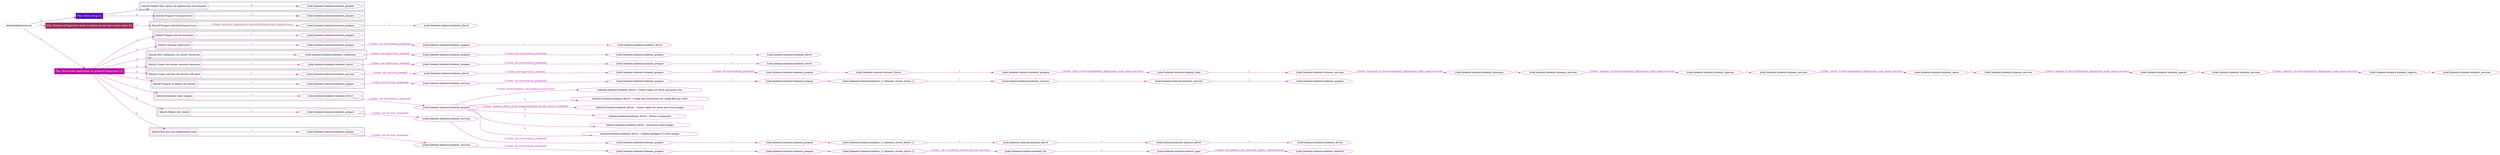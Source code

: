 digraph {
	graph [concentrate=true ordering=in rankdir=LR ratio=fill]
	edge [esep=5 sep=10]
	"kubeinit/playbook.yml" [id=root_node style=dotted]
	play_0250c4ed [label="Play: Initial setup (1)" color="#550ebe" fontcolor="#ffffff" id=play_0250c4ed shape=box style=filled tooltip=localhost]
	"kubeinit/playbook.yml" -> play_0250c4ed [label="1 " color="#550ebe" fontcolor="#550ebe" id=edge_264835b6 labeltooltip="1 " tooltip="1 "]
	subgraph "kubeinit.kubeinit.kubeinit_prepare" {
		role_313498e2 [label="[role] kubeinit.kubeinit.kubeinit_prepare" color="#550ebe" id=role_313498e2 tooltip="kubeinit.kubeinit.kubeinit_prepare"]
	}
	subgraph "kubeinit.kubeinit.kubeinit_prepare" {
		role_b3b03491 [label="[role] kubeinit.kubeinit.kubeinit_prepare" color="#550ebe" id=role_b3b03491 tooltip="kubeinit.kubeinit.kubeinit_prepare"]
	}
	subgraph "Play: Initial setup (1)" {
		play_0250c4ed -> block_9677db88 [label=1 color="#550ebe" fontcolor="#550ebe" id=edge_1c807c0d labeltooltip=1 tooltip=1]
		subgraph cluster_block_9677db88 {
			block_9677db88 [label="[block] Gather facts about the deployment environment" color="#550ebe" id=block_9677db88 labeltooltip="Gather facts about the deployment environment" shape=box tooltip="Gather facts about the deployment environment"]
			block_9677db88 -> role_313498e2 [label="1 " color="#550ebe" fontcolor="#550ebe" id=edge_787f1e77 labeltooltip="1 " tooltip="1 "]
		}
		play_0250c4ed -> block_af6e4ff3 [label=2 color="#550ebe" fontcolor="#550ebe" id=edge_42c6cbb8 labeltooltip=2 tooltip=2]
		subgraph cluster_block_af6e4ff3 {
			block_af6e4ff3 [label="[block] Prepare the hypervisors" color="#550ebe" id=block_af6e4ff3 labeltooltip="Prepare the hypervisors" shape=box tooltip="Prepare the hypervisors"]
			block_af6e4ff3 -> role_b3b03491 [label="1 " color="#550ebe" fontcolor="#550ebe" id=edge_43f7a4f4 labeltooltip="1 " tooltip="1 "]
		}
	}
	play_c23c7d27 [label="Play: Prepare all hypervisor hosts to deploy service and cluster nodes (0)" color="#9b315a" fontcolor="#ffffff" id=play_c23c7d27 shape=box style=filled tooltip="Play: Prepare all hypervisor hosts to deploy service and cluster nodes (0)"]
	"kubeinit/playbook.yml" -> play_c23c7d27 [label="2 " color="#9b315a" fontcolor="#9b315a" id=edge_926d3b26 labeltooltip="2 " tooltip="2 "]
	subgraph "kubeinit.kubeinit.kubeinit_libvirt" {
		role_f18a5204 [label="[role] kubeinit.kubeinit.kubeinit_libvirt" color="#9b315a" id=role_f18a5204 tooltip="kubeinit.kubeinit.kubeinit_libvirt"]
	}
	subgraph "kubeinit.kubeinit.kubeinit_prepare" {
		role_62300429 [label="[role] kubeinit.kubeinit.kubeinit_prepare" color="#9b315a" id=role_62300429 tooltip="kubeinit.kubeinit.kubeinit_prepare"]
		role_62300429 -> role_f18a5204 [label="1 " color="#9b315a" fontcolor="#9b315a" id=edge_59436b8d labeltooltip="1 " tooltip="1 "]
	}
	subgraph "Play: Prepare all hypervisor hosts to deploy service and cluster nodes (0)" {
		play_c23c7d27 -> block_e69ea146 [label=1 color="#9b315a" fontcolor="#9b315a" id=edge_a153cc11 labeltooltip=1 tooltip=1]
		subgraph cluster_block_e69ea146 {
			block_e69ea146 [label="[block] Prepare individual hypervisors" color="#9b315a" id=block_e69ea146 labeltooltip="Prepare individual hypervisors" shape=box tooltip="Prepare individual hypervisors"]
			block_e69ea146 -> role_62300429 [label="1 [when: inventory_hostname in hostvars['kubeinit-facts'].hypervisors]" color="#9b315a" fontcolor="#9b315a" id=edge_81437d45 labeltooltip="1 [when: inventory_hostname in hostvars['kubeinit-facts'].hypervisors]" tooltip="1 [when: inventory_hostname in hostvars['kubeinit-facts'].hypervisors]"]
		}
	}
	play_9679779e [label="Play: Run cluster deployment on prepared hypervisors (1)" color="#ba12aa" fontcolor="#ffffff" id=play_9679779e shape=box style=filled tooltip=localhost]
	"kubeinit/playbook.yml" -> play_9679779e [label="3 " color="#ba12aa" fontcolor="#ba12aa" id=edge_01533f41 labeltooltip="3 " tooltip="3 "]
	subgraph "kubeinit.kubeinit.kubeinit_prepare" {
		role_8bfe4a08 [label="[role] kubeinit.kubeinit.kubeinit_prepare" color="#ba12aa" id=role_8bfe4a08 tooltip="kubeinit.kubeinit.kubeinit_prepare"]
	}
	subgraph "kubeinit.kubeinit.kubeinit_libvirt" {
		role_6bb9042a [label="[role] kubeinit.kubeinit.kubeinit_libvirt" color="#ba12aa" id=role_6bb9042a tooltip="kubeinit.kubeinit.kubeinit_libvirt"]
	}
	subgraph "kubeinit.kubeinit.kubeinit_prepare" {
		role_cb1fe3b3 [label="[role] kubeinit.kubeinit.kubeinit_prepare" color="#ba12aa" id=role_cb1fe3b3 tooltip="kubeinit.kubeinit.kubeinit_prepare"]
		role_cb1fe3b3 -> role_6bb9042a [label="1 " color="#ba12aa" fontcolor="#ba12aa" id=edge_0d8b8ebd labeltooltip="1 " tooltip="1 "]
	}
	subgraph "kubeinit.kubeinit.kubeinit_prepare" {
		role_0906176f [label="[role] kubeinit.kubeinit.kubeinit_prepare" color="#ba12aa" id=role_0906176f tooltip="kubeinit.kubeinit.kubeinit_prepare"]
		role_0906176f -> role_cb1fe3b3 [label="1 [when: not environment_prepared]" color="#ba12aa" fontcolor="#ba12aa" id=edge_a91b85e6 labeltooltip="1 [when: not environment_prepared]" tooltip="1 [when: not environment_prepared]"]
	}
	subgraph "kubeinit.kubeinit.kubeinit_libvirt" {
		role_e44adf42 [label="[role] kubeinit.kubeinit.kubeinit_libvirt" color="#ba12aa" id=role_e44adf42 tooltip="kubeinit.kubeinit.kubeinit_libvirt"]
	}
	subgraph "kubeinit.kubeinit.kubeinit_prepare" {
		role_599f8563 [label="[role] kubeinit.kubeinit.kubeinit_prepare" color="#ba12aa" id=role_599f8563 tooltip="kubeinit.kubeinit.kubeinit_prepare"]
		role_599f8563 -> role_e44adf42 [label="1 " color="#ba12aa" fontcolor="#ba12aa" id=edge_e2955183 labeltooltip="1 " tooltip="1 "]
	}
	subgraph "kubeinit.kubeinit.kubeinit_prepare" {
		role_2e55321c [label="[role] kubeinit.kubeinit.kubeinit_prepare" color="#ba12aa" id=role_2e55321c tooltip="kubeinit.kubeinit.kubeinit_prepare"]
		role_2e55321c -> role_599f8563 [label="1 [when: not environment_prepared]" color="#ba12aa" fontcolor="#ba12aa" id=edge_eb26c82d labeltooltip="1 [when: not environment_prepared]" tooltip="1 [when: not environment_prepared]"]
	}
	subgraph "kubeinit.kubeinit.kubeinit_validations" {
		role_e359d883 [label="[role] kubeinit.kubeinit.kubeinit_validations" color="#ba12aa" id=role_e359d883 tooltip="kubeinit.kubeinit.kubeinit_validations"]
		role_e359d883 -> role_2e55321c [label="1 [when: not hypervisors_cleaned]" color="#ba12aa" fontcolor="#ba12aa" id=edge_7ff90e22 labeltooltip="1 [when: not hypervisors_cleaned]" tooltip="1 [when: not hypervisors_cleaned]"]
	}
	subgraph "kubeinit.kubeinit.kubeinit_libvirt" {
		role_662bf994 [label="[role] kubeinit.kubeinit.kubeinit_libvirt" color="#ba12aa" id=role_662bf994 tooltip="kubeinit.kubeinit.kubeinit_libvirt"]
	}
	subgraph "kubeinit.kubeinit.kubeinit_prepare" {
		role_47de051e [label="[role] kubeinit.kubeinit.kubeinit_prepare" color="#ba12aa" id=role_47de051e tooltip="kubeinit.kubeinit.kubeinit_prepare"]
		role_47de051e -> role_662bf994 [label="1 " color="#ba12aa" fontcolor="#ba12aa" id=edge_4b8ef842 labeltooltip="1 " tooltip="1 "]
	}
	subgraph "kubeinit.kubeinit.kubeinit_prepare" {
		role_c03348cc [label="[role] kubeinit.kubeinit.kubeinit_prepare" color="#ba12aa" id=role_c03348cc tooltip="kubeinit.kubeinit.kubeinit_prepare"]
		role_c03348cc -> role_47de051e [label="1 [when: not environment_prepared]" color="#ba12aa" fontcolor="#ba12aa" id=edge_06e2854e labeltooltip="1 [when: not environment_prepared]" tooltip="1 [when: not environment_prepared]"]
	}
	subgraph "kubeinit.kubeinit.kubeinit_libvirt" {
		role_af82a568 [label="[role] kubeinit.kubeinit.kubeinit_libvirt" color="#ba12aa" id=role_af82a568 tooltip="kubeinit.kubeinit.kubeinit_libvirt"]
		role_af82a568 -> role_c03348cc [label="1 [when: not hypervisors_cleaned]" color="#ba12aa" fontcolor="#ba12aa" id=edge_439e825c labeltooltip="1 [when: not hypervisors_cleaned]" tooltip="1 [when: not hypervisors_cleaned]"]
	}
	subgraph "kubeinit.kubeinit.kubeinit_services" {
		role_70e056be [label="[role] kubeinit.kubeinit.kubeinit_services" color="#ba12aa" id=role_70e056be tooltip="kubeinit.kubeinit.kubeinit_services"]
	}
	subgraph "kubeinit.kubeinit.kubeinit_registry" {
		role_29fc080d [label="[role] kubeinit.kubeinit.kubeinit_registry" color="#ba12aa" id=role_29fc080d tooltip="kubeinit.kubeinit.kubeinit_registry"]
		role_29fc080d -> role_70e056be [label="1 " color="#ba12aa" fontcolor="#ba12aa" id=edge_a2e0fcfe labeltooltip="1 " tooltip="1 "]
	}
	subgraph "kubeinit.kubeinit.kubeinit_services" {
		role_cb1e204f [label="[role] kubeinit.kubeinit.kubeinit_services" color="#ba12aa" id=role_cb1e204f tooltip="kubeinit.kubeinit.kubeinit_services"]
		role_cb1e204f -> role_29fc080d [label="1 [when: 'registry' in hostvars[kubeinit_deployment_node_name].services]" color="#ba12aa" fontcolor="#ba12aa" id=edge_f4b6bc32 labeltooltip="1 [when: 'registry' in hostvars[kubeinit_deployment_node_name].services]" tooltip="1 [when: 'registry' in hostvars[kubeinit_deployment_node_name].services]"]
	}
	subgraph "kubeinit.kubeinit.kubeinit_apache" {
		role_05ce7ac1 [label="[role] kubeinit.kubeinit.kubeinit_apache" color="#ba12aa" id=role_05ce7ac1 tooltip="kubeinit.kubeinit.kubeinit_apache"]
		role_05ce7ac1 -> role_cb1e204f [label="1 " color="#ba12aa" fontcolor="#ba12aa" id=edge_ea251f44 labeltooltip="1 " tooltip="1 "]
	}
	subgraph "kubeinit.kubeinit.kubeinit_services" {
		role_b8535edf [label="[role] kubeinit.kubeinit.kubeinit_services" color="#ba12aa" id=role_b8535edf tooltip="kubeinit.kubeinit.kubeinit_services"]
		role_b8535edf -> role_05ce7ac1 [label="1 [when: 'apache' in hostvars[kubeinit_deployment_node_name].services]" color="#ba12aa" fontcolor="#ba12aa" id=edge_c6daaf4c labeltooltip="1 [when: 'apache' in hostvars[kubeinit_deployment_node_name].services]" tooltip="1 [when: 'apache' in hostvars[kubeinit_deployment_node_name].services]"]
	}
	subgraph "kubeinit.kubeinit.kubeinit_nexus" {
		role_9166d001 [label="[role] kubeinit.kubeinit.kubeinit_nexus" color="#ba12aa" id=role_9166d001 tooltip="kubeinit.kubeinit.kubeinit_nexus"]
		role_9166d001 -> role_b8535edf [label="1 " color="#ba12aa" fontcolor="#ba12aa" id=edge_30473cf6 labeltooltip="1 " tooltip="1 "]
	}
	subgraph "kubeinit.kubeinit.kubeinit_services" {
		role_4d6b0e3f [label="[role] kubeinit.kubeinit.kubeinit_services" color="#ba12aa" id=role_4d6b0e3f tooltip="kubeinit.kubeinit.kubeinit_services"]
		role_4d6b0e3f -> role_9166d001 [label="1 [when: 'nexus' in hostvars[kubeinit_deployment_node_name].services]" color="#ba12aa" fontcolor="#ba12aa" id=edge_9e7f27c5 labeltooltip="1 [when: 'nexus' in hostvars[kubeinit_deployment_node_name].services]" tooltip="1 [when: 'nexus' in hostvars[kubeinit_deployment_node_name].services]"]
	}
	subgraph "kubeinit.kubeinit.kubeinit_haproxy" {
		role_481c2aa0 [label="[role] kubeinit.kubeinit.kubeinit_haproxy" color="#ba12aa" id=role_481c2aa0 tooltip="kubeinit.kubeinit.kubeinit_haproxy"]
		role_481c2aa0 -> role_4d6b0e3f [label="1 " color="#ba12aa" fontcolor="#ba12aa" id=edge_252bca8f labeltooltip="1 " tooltip="1 "]
	}
	subgraph "kubeinit.kubeinit.kubeinit_services" {
		role_3a05aada [label="[role] kubeinit.kubeinit.kubeinit_services" color="#ba12aa" id=role_3a05aada tooltip="kubeinit.kubeinit.kubeinit_services"]
		role_3a05aada -> role_481c2aa0 [label="1 [when: 'haproxy' in hostvars[kubeinit_deployment_node_name].services]" color="#ba12aa" fontcolor="#ba12aa" id=edge_2430421e labeltooltip="1 [when: 'haproxy' in hostvars[kubeinit_deployment_node_name].services]" tooltip="1 [when: 'haproxy' in hostvars[kubeinit_deployment_node_name].services]"]
	}
	subgraph "kubeinit.kubeinit.kubeinit_dnsmasq" {
		role_597adb08 [label="[role] kubeinit.kubeinit.kubeinit_dnsmasq" color="#ba12aa" id=role_597adb08 tooltip="kubeinit.kubeinit.kubeinit_dnsmasq"]
		role_597adb08 -> role_3a05aada [label="1 " color="#ba12aa" fontcolor="#ba12aa" id=edge_4d2278b0 labeltooltip="1 " tooltip="1 "]
	}
	subgraph "kubeinit.kubeinit.kubeinit_services" {
		role_d1e856c0 [label="[role] kubeinit.kubeinit.kubeinit_services" color="#ba12aa" id=role_d1e856c0 tooltip="kubeinit.kubeinit.kubeinit_services"]
		role_d1e856c0 -> role_597adb08 [label="1 [when: 'dnsmasq' in hostvars[kubeinit_deployment_node_name].services]" color="#ba12aa" fontcolor="#ba12aa" id=edge_ba18f461 labeltooltip="1 [when: 'dnsmasq' in hostvars[kubeinit_deployment_node_name].services]" tooltip="1 [when: 'dnsmasq' in hostvars[kubeinit_deployment_node_name].services]"]
	}
	subgraph "kubeinit.kubeinit.kubeinit_bind" {
		role_2337ecf1 [label="[role] kubeinit.kubeinit.kubeinit_bind" color="#ba12aa" id=role_2337ecf1 tooltip="kubeinit.kubeinit.kubeinit_bind"]
		role_2337ecf1 -> role_d1e856c0 [label="1 " color="#ba12aa" fontcolor="#ba12aa" id=edge_3a424e3e labeltooltip="1 " tooltip="1 "]
	}
	subgraph "kubeinit.kubeinit.kubeinit_prepare" {
		role_91ec27da [label="[role] kubeinit.kubeinit.kubeinit_prepare" color="#ba12aa" id=role_91ec27da tooltip="kubeinit.kubeinit.kubeinit_prepare"]
		role_91ec27da -> role_2337ecf1 [label="1 [when: 'bind' in hostvars[kubeinit_deployment_node_name].services]" color="#ba12aa" fontcolor="#ba12aa" id=edge_77cd36a9 labeltooltip="1 [when: 'bind' in hostvars[kubeinit_deployment_node_name].services]" tooltip="1 [when: 'bind' in hostvars[kubeinit_deployment_node_name].services]"]
	}
	subgraph "kubeinit.kubeinit.kubeinit_libvirt" {
		role_66fc1470 [label="[role] kubeinit.kubeinit.kubeinit_libvirt" color="#ba12aa" id=role_66fc1470 tooltip="kubeinit.kubeinit.kubeinit_libvirt"]
		role_66fc1470 -> role_91ec27da [label="1 " color="#ba12aa" fontcolor="#ba12aa" id=edge_0932262a labeltooltip="1 " tooltip="1 "]
	}
	subgraph "kubeinit.kubeinit.kubeinit_prepare" {
		role_4dfb33b5 [label="[role] kubeinit.kubeinit.kubeinit_prepare" color="#ba12aa" id=role_4dfb33b5 tooltip="kubeinit.kubeinit.kubeinit_prepare"]
		role_4dfb33b5 -> role_66fc1470 [label="1 " color="#ba12aa" fontcolor="#ba12aa" id=edge_3c90137c labeltooltip="1 " tooltip="1 "]
	}
	subgraph "kubeinit.kubeinit.kubeinit_prepare" {
		role_255335ae [label="[role] kubeinit.kubeinit.kubeinit_prepare" color="#ba12aa" id=role_255335ae tooltip="kubeinit.kubeinit.kubeinit_prepare"]
		role_255335ae -> role_4dfb33b5 [label="1 [when: not environment_prepared]" color="#ba12aa" fontcolor="#ba12aa" id=edge_9d46c48a labeltooltip="1 [when: not environment_prepared]" tooltip="1 [when: not environment_prepared]"]
	}
	subgraph "kubeinit.kubeinit.kubeinit_libvirt" {
		role_b79e5044 [label="[role] kubeinit.kubeinit.kubeinit_libvirt" color="#ba12aa" id=role_b79e5044 tooltip="kubeinit.kubeinit.kubeinit_libvirt"]
		role_b79e5044 -> role_255335ae [label="1 [when: not hypervisors_cleaned]" color="#ba12aa" fontcolor="#ba12aa" id=edge_9b3af37a labeltooltip="1 [when: not hypervisors_cleaned]" tooltip="1 [when: not hypervisors_cleaned]"]
	}
	subgraph "kubeinit.kubeinit.kubeinit_services" {
		role_4078ee5b [label="[role] kubeinit.kubeinit.kubeinit_services" color="#ba12aa" id=role_4078ee5b tooltip="kubeinit.kubeinit.kubeinit_services"]
		role_4078ee5b -> role_b79e5044 [label="1 [when: not network_created]" color="#ba12aa" fontcolor="#ba12aa" id=edge_ed3f7de9 labeltooltip="1 [when: not network_created]" tooltip="1 [when: not network_created]"]
	}
	subgraph "kubeinit.kubeinit.kubeinit_prepare" {
		role_cd0fb4cc [label="[role] kubeinit.kubeinit.kubeinit_prepare" color="#ba12aa" id=role_cd0fb4cc tooltip="kubeinit.kubeinit.kubeinit_prepare"]
	}
	subgraph "kubeinit.kubeinit.kubeinit_services" {
		role_2d502981 [label="[role] kubeinit.kubeinit.kubeinit_services" color="#ba12aa" id=role_2d502981 tooltip="kubeinit.kubeinit.kubeinit_services"]
		role_2d502981 -> role_cd0fb4cc [label="1 " color="#ba12aa" fontcolor="#ba12aa" id=edge_e2ae8977 labeltooltip="1 " tooltip="1 "]
	}
	subgraph "kubeinit.kubeinit.kubeinit_services" {
		role_ff3314d2 [label="[role] kubeinit.kubeinit.kubeinit_services" color="#ba12aa" id=role_ff3314d2 tooltip="kubeinit.kubeinit.kubeinit_services"]
		role_ff3314d2 -> role_2d502981 [label="1 " color="#ba12aa" fontcolor="#ba12aa" id=edge_03a6bddc labeltooltip="1 " tooltip="1 "]
	}
	subgraph "kubeinit.kubeinit.kubeinit_{{ kubeinit_cluster_distro }}" {
		role_4b5fc2ac [label="[role] kubeinit.kubeinit.kubeinit_{{ kubeinit_cluster_distro }}" color="#ba12aa" id=role_4b5fc2ac tooltip="kubeinit.kubeinit.kubeinit_{{ kubeinit_cluster_distro }}"]
		role_4b5fc2ac -> role_ff3314d2 [label="1 " color="#ba12aa" fontcolor="#ba12aa" id=edge_07f48646 labeltooltip="1 " tooltip="1 "]
	}
	subgraph "kubeinit.kubeinit.kubeinit_prepare" {
		role_d59cca6a [label="[role] kubeinit.kubeinit.kubeinit_prepare" color="#ba12aa" id=role_d59cca6a tooltip="kubeinit.kubeinit.kubeinit_prepare"]
		role_d59cca6a -> role_4b5fc2ac [label="1 " color="#ba12aa" fontcolor="#ba12aa" id=edge_2fd39fa7 labeltooltip="1 " tooltip="1 "]
	}
	subgraph "kubeinit.kubeinit.kubeinit_prepare" {
		role_4e891a4c [label="[role] kubeinit.kubeinit.kubeinit_prepare" color="#ba12aa" id=role_4e891a4c tooltip="kubeinit.kubeinit.kubeinit_prepare"]
		role_4e891a4c -> role_d59cca6a [label="1 " color="#ba12aa" fontcolor="#ba12aa" id=edge_77024b2f labeltooltip="1 " tooltip="1 "]
	}
	subgraph "kubeinit.kubeinit.kubeinit_services" {
		role_032380d9 [label="[role] kubeinit.kubeinit.kubeinit_services" color="#ba12aa" id=role_032380d9 tooltip="kubeinit.kubeinit.kubeinit_services"]
		role_032380d9 -> role_4e891a4c [label="1 [when: not environment_prepared]" color="#ba12aa" fontcolor="#ba12aa" id=edge_05adece2 labeltooltip="1 [when: not environment_prepared]" tooltip="1 [when: not environment_prepared]"]
	}
	subgraph "kubeinit.kubeinit.kubeinit_prepare" {
		role_11ce050a [label="[role] kubeinit.kubeinit.kubeinit_prepare" color="#ba12aa" id=role_11ce050a tooltip="kubeinit.kubeinit.kubeinit_prepare"]
		role_11ce050a -> role_032380d9 [label="1 [when: not services_prepared]" color="#ba12aa" fontcolor="#ba12aa" id=edge_2036a503 labeltooltip="1 [when: not services_prepared]" tooltip="1 [when: not services_prepared]"]
	}
	subgraph "kubeinit.kubeinit.kubeinit_prepare" {
		role_68392597 [label="[role] kubeinit.kubeinit.kubeinit_prepare" color="#ba12aa" id=role_68392597 tooltip="kubeinit.kubeinit.kubeinit_prepare"]
		task_29be3e69 [label="kubeinit.kubeinit.kubeinit_libvirt : Create tuples for hosts and guest vms" color="#ba12aa" id=task_29be3e69 shape=octagon tooltip="kubeinit.kubeinit.kubeinit_libvirt : Create tuples for hosts and guest vms"]
		role_68392597 -> task_29be3e69 [label="1 [when: hostvars[guest_vm].target in hypervisor]" color="#ba12aa" fontcolor="#ba12aa" id=edge_b952230d labeltooltip="1 [when: hostvars[guest_vm].target in hypervisor]" tooltip="1 [when: hostvars[guest_vm].target in hypervisor]"]
		task_22e0d429 [label="kubeinit.kubeinit.kubeinit_libvirt : Create new directories for config files per node" color="#ba12aa" id=task_22e0d429 shape=octagon tooltip="kubeinit.kubeinit.kubeinit_libvirt : Create new directories for config files per node"]
		role_68392597 -> task_22e0d429 [label="2 " color="#ba12aa" fontcolor="#ba12aa" id=edge_46a6919e labeltooltip="2 " tooltip="2 "]
		task_fc46224b [label="kubeinit.kubeinit.kubeinit_libvirt : Create tuples for hosts and cloud images" color="#ba12aa" id=task_fc46224b shape=octagon tooltip="kubeinit.kubeinit.kubeinit_libvirt : Create tuples for hosts and cloud images"]
		role_68392597 -> task_fc46224b [label="3 [when: kubeinit_libvirt_cloud_images[kubeinit_cluster_distro] is defined]" color="#ba12aa" fontcolor="#ba12aa" id=edge_4f41c6de labeltooltip="3 [when: kubeinit_libvirt_cloud_images[kubeinit_cluster_distro] is defined]" tooltip="3 [when: kubeinit_libvirt_cloud_images[kubeinit_cluster_distro] is defined]"]
		task_c2358140 [label="kubeinit.kubeinit.kubeinit_libvirt : Remove duplicates" color="#ba12aa" id=task_c2358140 shape=octagon tooltip="kubeinit.kubeinit.kubeinit_libvirt : Remove duplicates"]
		role_68392597 -> task_c2358140 [label="4 " color="#ba12aa" fontcolor="#ba12aa" id=edge_6d8d74fd labeltooltip="4 " tooltip="4 "]
		task_91ea5f68 [label="kubeinit.kubeinit.kubeinit_libvirt : Download cloud images" color="#ba12aa" id=task_91ea5f68 shape=octagon tooltip="kubeinit.kubeinit.kubeinit_libvirt : Download cloud images"]
		role_68392597 -> task_91ea5f68 [label="5 " color="#ba12aa" fontcolor="#ba12aa" id=edge_705e9abf labeltooltip="5 " tooltip="5 "]
		task_d4af4001 [label="kubeinit.kubeinit.kubeinit_libvirt : Update packages in cloud images" color="#ba12aa" id=task_d4af4001 shape=octagon tooltip="kubeinit.kubeinit.kubeinit_libvirt : Update packages in cloud images"]
		role_68392597 -> task_d4af4001 [label="6 " color="#ba12aa" fontcolor="#ba12aa" id=edge_74eed0ca labeltooltip="6 " tooltip="6 "]
	}
	subgraph "kubeinit.kubeinit.kubeinit_libvirt" {
		role_088ef780 [label="[role] kubeinit.kubeinit.kubeinit_libvirt" color="#ba12aa" id=role_088ef780 tooltip="kubeinit.kubeinit.kubeinit_libvirt"]
		role_088ef780 -> role_68392597 [label="1 [when: not environment_prepared]" color="#ba12aa" fontcolor="#ba12aa" id=edge_e639a26f labeltooltip="1 [when: not environment_prepared]" tooltip="1 [when: not environment_prepared]"]
	}
	subgraph "kubeinit.kubeinit.kubeinit_libvirt" {
		role_273f8aa9 [label="[role] kubeinit.kubeinit.kubeinit_libvirt" color="#ba12aa" id=role_273f8aa9 tooltip="kubeinit.kubeinit.kubeinit_libvirt"]
	}
	subgraph "kubeinit.kubeinit.kubeinit_libvirt" {
		role_35d98b06 [label="[role] kubeinit.kubeinit.kubeinit_libvirt" color="#ba12aa" id=role_35d98b06 tooltip="kubeinit.kubeinit.kubeinit_libvirt"]
		role_35d98b06 -> role_273f8aa9 [label="1 " color="#ba12aa" fontcolor="#ba12aa" id=edge_de4e3716 labeltooltip="1 " tooltip="1 "]
	}
	subgraph "kubeinit.kubeinit.kubeinit_libvirt" {
		role_129c143c [label="[role] kubeinit.kubeinit.kubeinit_libvirt" color="#ba12aa" id=role_129c143c tooltip="kubeinit.kubeinit.kubeinit_libvirt"]
		role_129c143c -> role_35d98b06 [label="1 " color="#ba12aa" fontcolor="#ba12aa" id=edge_6edaaa50 labeltooltip="1 " tooltip="1 "]
	}
	subgraph "kubeinit.kubeinit.kubeinit_{{ kubeinit_cluster_distro }}" {
		role_180810fb [label="[role] kubeinit.kubeinit.kubeinit_{{ kubeinit_cluster_distro }}" color="#ba12aa" id=role_180810fb tooltip="kubeinit.kubeinit.kubeinit_{{ kubeinit_cluster_distro }}"]
		role_180810fb -> role_129c143c [label="1 " color="#ba12aa" fontcolor="#ba12aa" id=edge_71e3c435 labeltooltip="1 " tooltip="1 "]
	}
	subgraph "kubeinit.kubeinit.kubeinit_prepare" {
		role_e253300a [label="[role] kubeinit.kubeinit.kubeinit_prepare" color="#ba12aa" id=role_e253300a tooltip="kubeinit.kubeinit.kubeinit_prepare"]
		role_e253300a -> role_180810fb [label="1 " color="#ba12aa" fontcolor="#ba12aa" id=edge_d86564e8 labeltooltip="1 " tooltip="1 "]
	}
	subgraph "kubeinit.kubeinit.kubeinit_prepare" {
		role_421fb582 [label="[role] kubeinit.kubeinit.kubeinit_prepare" color="#ba12aa" id=role_421fb582 tooltip="kubeinit.kubeinit.kubeinit_prepare"]
		role_421fb582 -> role_e253300a [label="1 " color="#ba12aa" fontcolor="#ba12aa" id=edge_638859f8 labeltooltip="1 " tooltip="1 "]
	}
	subgraph "kubeinit.kubeinit.kubeinit_services" {
		role_4d3f903a [label="[role] kubeinit.kubeinit.kubeinit_services" color="#ba12aa" id=role_4d3f903a tooltip="kubeinit.kubeinit.kubeinit_services"]
		role_4d3f903a -> role_421fb582 [label="1 [when: not environment_prepared]" color="#ba12aa" fontcolor="#ba12aa" id=edge_2920b4db labeltooltip="1 [when: not environment_prepared]" tooltip="1 [when: not environment_prepared]"]
	}
	subgraph "kubeinit.kubeinit.kubeinit_prepare" {
		role_2d707455 [label="[role] kubeinit.kubeinit.kubeinit_prepare" color="#ba12aa" id=role_2d707455 tooltip="kubeinit.kubeinit.kubeinit_prepare"]
		role_2d707455 -> role_4d3f903a [label="1 [when: not services_prepared]" color="#ba12aa" fontcolor="#ba12aa" id=edge_391ee9a2 labeltooltip="1 [when: not services_prepared]" tooltip="1 [when: not services_prepared]"]
	}
	subgraph "kubeinit.kubeinit.kubeinit_kubevirt" {
		role_eff04363 [label="[role] kubeinit.kubeinit.kubeinit_kubevirt" color="#ba12aa" id=role_eff04363 tooltip="kubeinit.kubeinit.kubeinit_kubevirt"]
	}
	subgraph "kubeinit.kubeinit.kubeinit_apps" {
		role_5175ba86 [label="[role] kubeinit.kubeinit.kubeinit_apps" color="#ba12aa" id=role_5175ba86 tooltip="kubeinit.kubeinit.kubeinit_apps"]
		role_5175ba86 -> role_eff04363 [label="1 [when: not kubeinit_okd_openshift_deploy | default(False)]" color="#ba12aa" fontcolor="#ba12aa" id=edge_c98ef8ba labeltooltip="1 [when: not kubeinit_okd_openshift_deploy | default(False)]" tooltip="1 [when: not kubeinit_okd_openshift_deploy | default(False)]"]
	}
	subgraph "kubeinit.kubeinit.kubeinit_nfs" {
		role_b9883440 [label="[role] kubeinit.kubeinit.kubeinit_nfs" color="#ba12aa" id=role_b9883440 tooltip="kubeinit.kubeinit.kubeinit_nfs"]
		role_b9883440 -> role_5175ba86 [label="1 " color="#ba12aa" fontcolor="#ba12aa" id=edge_9091b380 labeltooltip="1 " tooltip="1 "]
	}
	subgraph "kubeinit.kubeinit.kubeinit_{{ kubeinit_cluster_distro }}" {
		role_ce2c4006 [label="[role] kubeinit.kubeinit.kubeinit_{{ kubeinit_cluster_distro }}" color="#ba12aa" id=role_ce2c4006 tooltip="kubeinit.kubeinit.kubeinit_{{ kubeinit_cluster_distro }}"]
		role_ce2c4006 -> role_b9883440 [label="1 [when: 'nfs' in kubeinit_cluster_hostvars.services]" color="#ba12aa" fontcolor="#ba12aa" id=edge_89e377bc labeltooltip="1 [when: 'nfs' in kubeinit_cluster_hostvars.services]" tooltip="1 [when: 'nfs' in kubeinit_cluster_hostvars.services]"]
	}
	subgraph "kubeinit.kubeinit.kubeinit_prepare" {
		role_8f73c30f [label="[role] kubeinit.kubeinit.kubeinit_prepare" color="#ba12aa" id=role_8f73c30f tooltip="kubeinit.kubeinit.kubeinit_prepare"]
		role_8f73c30f -> role_ce2c4006 [label="1 " color="#ba12aa" fontcolor="#ba12aa" id=edge_6cf77c20 labeltooltip="1 " tooltip="1 "]
	}
	subgraph "kubeinit.kubeinit.kubeinit_prepare" {
		role_1db8d86f [label="[role] kubeinit.kubeinit.kubeinit_prepare" color="#ba12aa" id=role_1db8d86f tooltip="kubeinit.kubeinit.kubeinit_prepare"]
		role_1db8d86f -> role_8f73c30f [label="1 " color="#ba12aa" fontcolor="#ba12aa" id=edge_dff140e3 labeltooltip="1 " tooltip="1 "]
	}
	subgraph "kubeinit.kubeinit.kubeinit_services" {
		role_3e9365ea [label="[role] kubeinit.kubeinit.kubeinit_services" color="#ba12aa" id=role_3e9365ea tooltip="kubeinit.kubeinit.kubeinit_services"]
		role_3e9365ea -> role_1db8d86f [label="1 [when: not environment_prepared]" color="#ba12aa" fontcolor="#ba12aa" id=edge_72fce3d8 labeltooltip="1 [when: not environment_prepared]" tooltip="1 [when: not environment_prepared]"]
	}
	subgraph "kubeinit.kubeinit.kubeinit_prepare" {
		role_26453420 [label="[role] kubeinit.kubeinit.kubeinit_prepare" color="#ba12aa" id=role_26453420 tooltip="kubeinit.kubeinit.kubeinit_prepare"]
		role_26453420 -> role_3e9365ea [label="1 [when: not services_prepared]" color="#ba12aa" fontcolor="#ba12aa" id=edge_1d08ae8d labeltooltip="1 [when: not services_prepared]" tooltip="1 [when: not services_prepared]"]
	}
	subgraph "Play: Run cluster deployment on prepared hypervisors (1)" {
		play_9679779e -> block_35628c60 [label=1 color="#ba12aa" fontcolor="#ba12aa" id=edge_d927a063 labeltooltip=1 tooltip=1]
		subgraph cluster_block_35628c60 {
			block_35628c60 [label="[block] Prepare the environment" color="#ba12aa" id=block_35628c60 labeltooltip="Prepare the environment" shape=box tooltip="Prepare the environment"]
			block_35628c60 -> role_8bfe4a08 [label="1 " color="#ba12aa" fontcolor="#ba12aa" id=edge_df058cc2 labeltooltip="1 " tooltip="1 "]
		}
		play_9679779e -> block_c71c1551 [label=2 color="#ba12aa" fontcolor="#ba12aa" id=edge_906f9091 labeltooltip=2 tooltip=2]
		subgraph cluster_block_c71c1551 {
			block_c71c1551 [label="[block] Cleanup hypervisors" color="#ba12aa" id=block_c71c1551 labeltooltip="Cleanup hypervisors" shape=box tooltip="Cleanup hypervisors"]
			block_c71c1551 -> role_0906176f [label="1 " color="#ba12aa" fontcolor="#ba12aa" id=edge_0c00c156 labeltooltip="1 " tooltip="1 "]
		}
		play_9679779e -> block_a1b5d8cb [label=3 color="#ba12aa" fontcolor="#ba12aa" id=edge_4041e066 labeltooltip=3 tooltip=3]
		subgraph cluster_block_a1b5d8cb {
			block_a1b5d8cb [label="[block] Run validations on cluster resources" color="#ba12aa" id=block_a1b5d8cb labeltooltip="Run validations on cluster resources" shape=box tooltip="Run validations on cluster resources"]
			block_a1b5d8cb -> role_e359d883 [label="1 " color="#ba12aa" fontcolor="#ba12aa" id=edge_5b0f2169 labeltooltip="1 " tooltip="1 "]
		}
		play_9679779e -> block_bc464cd1 [label=4 color="#ba12aa" fontcolor="#ba12aa" id=edge_da7cc4eb labeltooltip=4 tooltip=4]
		subgraph cluster_block_bc464cd1 {
			block_bc464cd1 [label="[block] Create the cluster network resources" color="#ba12aa" id=block_bc464cd1 labeltooltip="Create the cluster network resources" shape=box tooltip="Create the cluster network resources"]
			block_bc464cd1 -> role_af82a568 [label="1 " color="#ba12aa" fontcolor="#ba12aa" id=edge_127edb33 labeltooltip="1 " tooltip="1 "]
		}
		play_9679779e -> block_d12cc536 [label=5 color="#ba12aa" fontcolor="#ba12aa" id=edge_b0b74f12 labeltooltip=5 tooltip=5]
		subgraph cluster_block_d12cc536 {
			block_d12cc536 [label="[block] Create services the cluster will need" color="#ba12aa" id=block_d12cc536 labeltooltip="Create services the cluster will need" shape=box tooltip="Create services the cluster will need"]
			block_d12cc536 -> role_4078ee5b [label="1 " color="#ba12aa" fontcolor="#ba12aa" id=edge_00c39300 labeltooltip="1 " tooltip="1 "]
		}
		play_9679779e -> block_1a5921b2 [label=6 color="#ba12aa" fontcolor="#ba12aa" id=edge_4b879b38 labeltooltip=6 tooltip=6]
		subgraph cluster_block_1a5921b2 {
			block_1a5921b2 [label="[block] Prepare to deploy the cluster" color="#ba12aa" id=block_1a5921b2 labeltooltip="Prepare to deploy the cluster" shape=box tooltip="Prepare to deploy the cluster"]
			block_1a5921b2 -> role_11ce050a [label="1 " color="#ba12aa" fontcolor="#ba12aa" id=edge_ccc33134 labeltooltip="1 " tooltip="1 "]
		}
		play_9679779e -> block_4bab4646 [label=7 color="#ba12aa" fontcolor="#ba12aa" id=edge_cade8132 labeltooltip=7 tooltip=7]
		subgraph cluster_block_4bab4646 {
			block_4bab4646 [label="[block] Download cloud images" color="#ba12aa" id=block_4bab4646 labeltooltip="Download cloud images" shape=box tooltip="Download cloud images"]
			block_4bab4646 -> role_088ef780 [label="1 " color="#ba12aa" fontcolor="#ba12aa" id=edge_5046ed0a labeltooltip="1 " tooltip="1 "]
		}
		play_9679779e -> block_78a585b8 [label=8 color="#ba12aa" fontcolor="#ba12aa" id=edge_1e5ee53f labeltooltip=8 tooltip=8]
		subgraph cluster_block_78a585b8 {
			block_78a585b8 [label="[block] Deploy the cluster" color="#ba12aa" id=block_78a585b8 labeltooltip="Deploy the cluster" shape=box tooltip="Deploy the cluster"]
			block_78a585b8 -> role_2d707455 [label="1 " color="#ba12aa" fontcolor="#ba12aa" id=edge_c75b0837 labeltooltip="1 " tooltip="1 "]
		}
		play_9679779e -> block_1c305353 [label=9 color="#ba12aa" fontcolor="#ba12aa" id=edge_e704dce3 labeltooltip=9 tooltip=9]
		subgraph cluster_block_1c305353 {
			block_1c305353 [label="[block] Run any post-deployment tasks" color="#ba12aa" id=block_1c305353 labeltooltip="Run any post-deployment tasks" shape=box tooltip="Run any post-deployment tasks"]
			block_1c305353 -> role_26453420 [label="1 " color="#ba12aa" fontcolor="#ba12aa" id=edge_b3e13757 labeltooltip="1 " tooltip="1 "]
		}
	}
}
